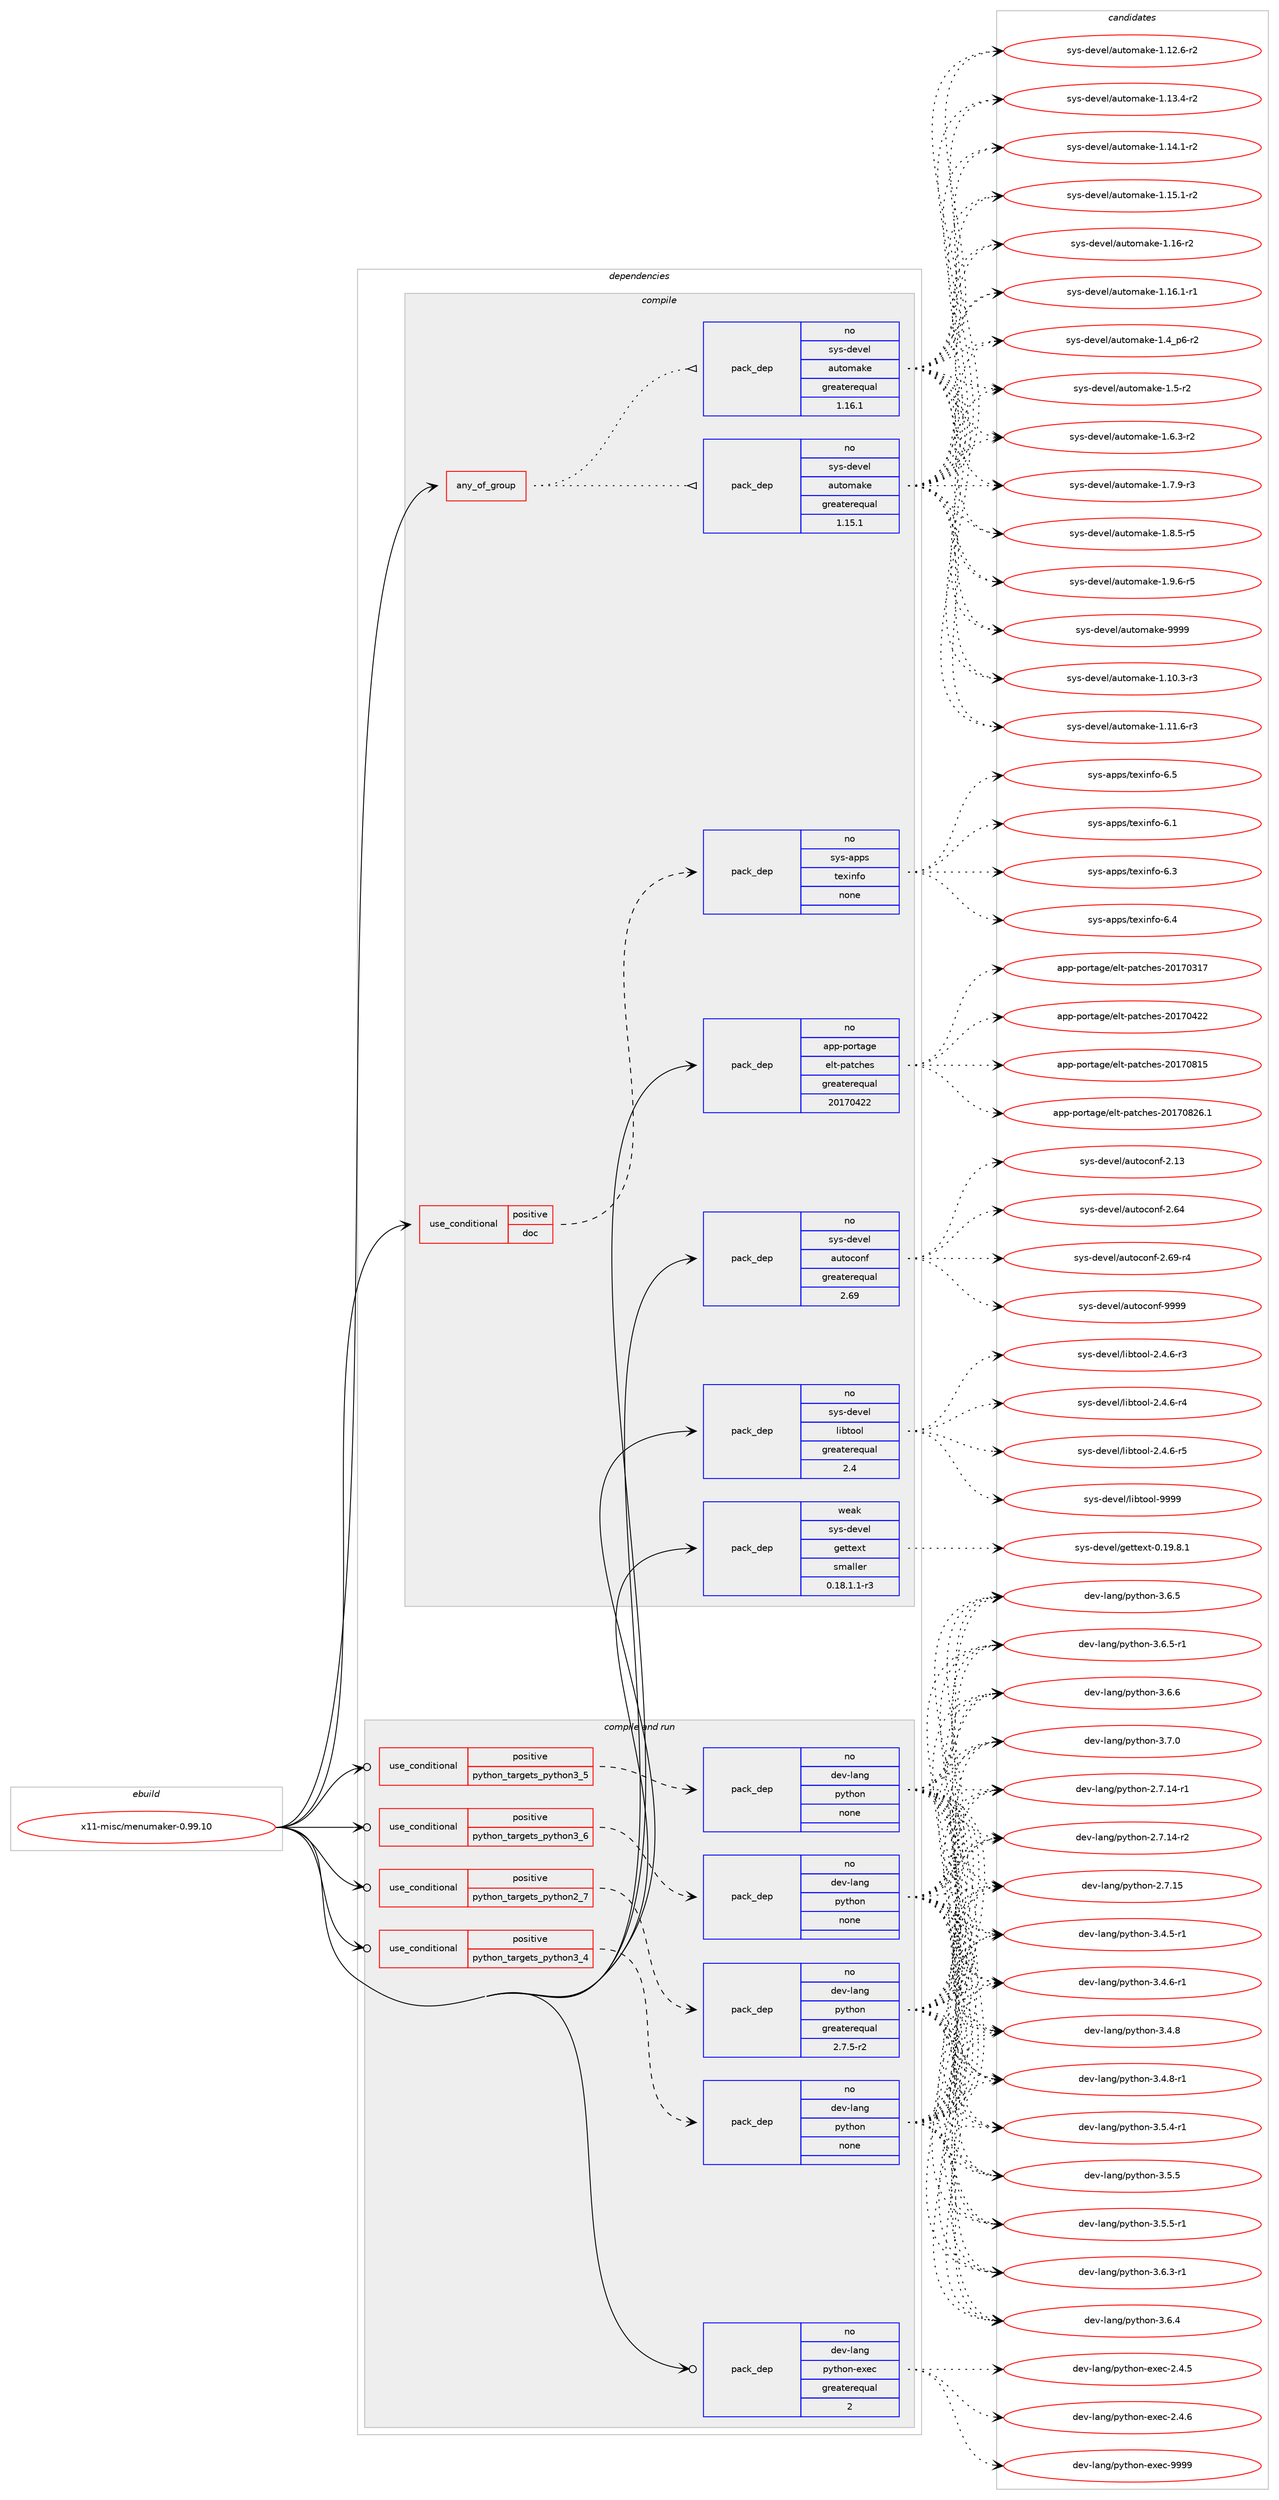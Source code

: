 digraph prolog {

# *************
# Graph options
# *************

newrank=true;
concentrate=true;
compound=true;
graph [rankdir=LR,fontname=Helvetica,fontsize=10,ranksep=1.5];#, ranksep=2.5, nodesep=0.2];
edge  [arrowhead=vee];
node  [fontname=Helvetica,fontsize=10];

# **********
# The ebuild
# **********

subgraph cluster_leftcol {
color=gray;
rank=same;
label=<<i>ebuild</i>>;
id [label="x11-misc/menumaker-0.99.10", color=red, width=4, href="../x11-misc/menumaker-0.99.10.svg"];
}

# ****************
# The dependencies
# ****************

subgraph cluster_midcol {
color=gray;
label=<<i>dependencies</i>>;
subgraph cluster_compile {
fillcolor="#eeeeee";
style=filled;
label=<<i>compile</i>>;
subgraph any142 {
dependency9779 [label=<<TABLE BORDER="0" CELLBORDER="1" CELLSPACING="0" CELLPADDING="4"><TR><TD CELLPADDING="10">any_of_group</TD></TR></TABLE>>, shape=none, color=red];subgraph pack7591 {
dependency9780 [label=<<TABLE BORDER="0" CELLBORDER="1" CELLSPACING="0" CELLPADDING="4" WIDTH="220"><TR><TD ROWSPAN="6" CELLPADDING="30">pack_dep</TD></TR><TR><TD WIDTH="110">no</TD></TR><TR><TD>sys-devel</TD></TR><TR><TD>automake</TD></TR><TR><TD>greaterequal</TD></TR><TR><TD>1.16.1</TD></TR></TABLE>>, shape=none, color=blue];
}
dependency9779:e -> dependency9780:w [weight=20,style="dotted",arrowhead="oinv"];
subgraph pack7592 {
dependency9781 [label=<<TABLE BORDER="0" CELLBORDER="1" CELLSPACING="0" CELLPADDING="4" WIDTH="220"><TR><TD ROWSPAN="6" CELLPADDING="30">pack_dep</TD></TR><TR><TD WIDTH="110">no</TD></TR><TR><TD>sys-devel</TD></TR><TR><TD>automake</TD></TR><TR><TD>greaterequal</TD></TR><TR><TD>1.15.1</TD></TR></TABLE>>, shape=none, color=blue];
}
dependency9779:e -> dependency9781:w [weight=20,style="dotted",arrowhead="oinv"];
}
id:e -> dependency9779:w [weight=20,style="solid",arrowhead="vee"];
subgraph cond2032 {
dependency9782 [label=<<TABLE BORDER="0" CELLBORDER="1" CELLSPACING="0" CELLPADDING="4"><TR><TD ROWSPAN="3" CELLPADDING="10">use_conditional</TD></TR><TR><TD>positive</TD></TR><TR><TD>doc</TD></TR></TABLE>>, shape=none, color=red];
subgraph pack7593 {
dependency9783 [label=<<TABLE BORDER="0" CELLBORDER="1" CELLSPACING="0" CELLPADDING="4" WIDTH="220"><TR><TD ROWSPAN="6" CELLPADDING="30">pack_dep</TD></TR><TR><TD WIDTH="110">no</TD></TR><TR><TD>sys-apps</TD></TR><TR><TD>texinfo</TD></TR><TR><TD>none</TD></TR><TR><TD></TD></TR></TABLE>>, shape=none, color=blue];
}
dependency9782:e -> dependency9783:w [weight=20,style="dashed",arrowhead="vee"];
}
id:e -> dependency9782:w [weight=20,style="solid",arrowhead="vee"];
subgraph pack7594 {
dependency9784 [label=<<TABLE BORDER="0" CELLBORDER="1" CELLSPACING="0" CELLPADDING="4" WIDTH="220"><TR><TD ROWSPAN="6" CELLPADDING="30">pack_dep</TD></TR><TR><TD WIDTH="110">no</TD></TR><TR><TD>app-portage</TD></TR><TR><TD>elt-patches</TD></TR><TR><TD>greaterequal</TD></TR><TR><TD>20170422</TD></TR></TABLE>>, shape=none, color=blue];
}
id:e -> dependency9784:w [weight=20,style="solid",arrowhead="vee"];
subgraph pack7595 {
dependency9785 [label=<<TABLE BORDER="0" CELLBORDER="1" CELLSPACING="0" CELLPADDING="4" WIDTH="220"><TR><TD ROWSPAN="6" CELLPADDING="30">pack_dep</TD></TR><TR><TD WIDTH="110">no</TD></TR><TR><TD>sys-devel</TD></TR><TR><TD>autoconf</TD></TR><TR><TD>greaterequal</TD></TR><TR><TD>2.69</TD></TR></TABLE>>, shape=none, color=blue];
}
id:e -> dependency9785:w [weight=20,style="solid",arrowhead="vee"];
subgraph pack7596 {
dependency9786 [label=<<TABLE BORDER="0" CELLBORDER="1" CELLSPACING="0" CELLPADDING="4" WIDTH="220"><TR><TD ROWSPAN="6" CELLPADDING="30">pack_dep</TD></TR><TR><TD WIDTH="110">no</TD></TR><TR><TD>sys-devel</TD></TR><TR><TD>libtool</TD></TR><TR><TD>greaterequal</TD></TR><TR><TD>2.4</TD></TR></TABLE>>, shape=none, color=blue];
}
id:e -> dependency9786:w [weight=20,style="solid",arrowhead="vee"];
subgraph pack7597 {
dependency9787 [label=<<TABLE BORDER="0" CELLBORDER="1" CELLSPACING="0" CELLPADDING="4" WIDTH="220"><TR><TD ROWSPAN="6" CELLPADDING="30">pack_dep</TD></TR><TR><TD WIDTH="110">weak</TD></TR><TR><TD>sys-devel</TD></TR><TR><TD>gettext</TD></TR><TR><TD>smaller</TD></TR><TR><TD>0.18.1.1-r3</TD></TR></TABLE>>, shape=none, color=blue];
}
id:e -> dependency9787:w [weight=20,style="solid",arrowhead="vee"];
}
subgraph cluster_compileandrun {
fillcolor="#eeeeee";
style=filled;
label=<<i>compile and run</i>>;
subgraph cond2033 {
dependency9788 [label=<<TABLE BORDER="0" CELLBORDER="1" CELLSPACING="0" CELLPADDING="4"><TR><TD ROWSPAN="3" CELLPADDING="10">use_conditional</TD></TR><TR><TD>positive</TD></TR><TR><TD>python_targets_python2_7</TD></TR></TABLE>>, shape=none, color=red];
subgraph pack7598 {
dependency9789 [label=<<TABLE BORDER="0" CELLBORDER="1" CELLSPACING="0" CELLPADDING="4" WIDTH="220"><TR><TD ROWSPAN="6" CELLPADDING="30">pack_dep</TD></TR><TR><TD WIDTH="110">no</TD></TR><TR><TD>dev-lang</TD></TR><TR><TD>python</TD></TR><TR><TD>greaterequal</TD></TR><TR><TD>2.7.5-r2</TD></TR></TABLE>>, shape=none, color=blue];
}
dependency9788:e -> dependency9789:w [weight=20,style="dashed",arrowhead="vee"];
}
id:e -> dependency9788:w [weight=20,style="solid",arrowhead="odotvee"];
subgraph cond2034 {
dependency9790 [label=<<TABLE BORDER="0" CELLBORDER="1" CELLSPACING="0" CELLPADDING="4"><TR><TD ROWSPAN="3" CELLPADDING="10">use_conditional</TD></TR><TR><TD>positive</TD></TR><TR><TD>python_targets_python3_4</TD></TR></TABLE>>, shape=none, color=red];
subgraph pack7599 {
dependency9791 [label=<<TABLE BORDER="0" CELLBORDER="1" CELLSPACING="0" CELLPADDING="4" WIDTH="220"><TR><TD ROWSPAN="6" CELLPADDING="30">pack_dep</TD></TR><TR><TD WIDTH="110">no</TD></TR><TR><TD>dev-lang</TD></TR><TR><TD>python</TD></TR><TR><TD>none</TD></TR><TR><TD></TD></TR></TABLE>>, shape=none, color=blue];
}
dependency9790:e -> dependency9791:w [weight=20,style="dashed",arrowhead="vee"];
}
id:e -> dependency9790:w [weight=20,style="solid",arrowhead="odotvee"];
subgraph cond2035 {
dependency9792 [label=<<TABLE BORDER="0" CELLBORDER="1" CELLSPACING="0" CELLPADDING="4"><TR><TD ROWSPAN="3" CELLPADDING="10">use_conditional</TD></TR><TR><TD>positive</TD></TR><TR><TD>python_targets_python3_5</TD></TR></TABLE>>, shape=none, color=red];
subgraph pack7600 {
dependency9793 [label=<<TABLE BORDER="0" CELLBORDER="1" CELLSPACING="0" CELLPADDING="4" WIDTH="220"><TR><TD ROWSPAN="6" CELLPADDING="30">pack_dep</TD></TR><TR><TD WIDTH="110">no</TD></TR><TR><TD>dev-lang</TD></TR><TR><TD>python</TD></TR><TR><TD>none</TD></TR><TR><TD></TD></TR></TABLE>>, shape=none, color=blue];
}
dependency9792:e -> dependency9793:w [weight=20,style="dashed",arrowhead="vee"];
}
id:e -> dependency9792:w [weight=20,style="solid",arrowhead="odotvee"];
subgraph cond2036 {
dependency9794 [label=<<TABLE BORDER="0" CELLBORDER="1" CELLSPACING="0" CELLPADDING="4"><TR><TD ROWSPAN="3" CELLPADDING="10">use_conditional</TD></TR><TR><TD>positive</TD></TR><TR><TD>python_targets_python3_6</TD></TR></TABLE>>, shape=none, color=red];
subgraph pack7601 {
dependency9795 [label=<<TABLE BORDER="0" CELLBORDER="1" CELLSPACING="0" CELLPADDING="4" WIDTH="220"><TR><TD ROWSPAN="6" CELLPADDING="30">pack_dep</TD></TR><TR><TD WIDTH="110">no</TD></TR><TR><TD>dev-lang</TD></TR><TR><TD>python</TD></TR><TR><TD>none</TD></TR><TR><TD></TD></TR></TABLE>>, shape=none, color=blue];
}
dependency9794:e -> dependency9795:w [weight=20,style="dashed",arrowhead="vee"];
}
id:e -> dependency9794:w [weight=20,style="solid",arrowhead="odotvee"];
subgraph pack7602 {
dependency9796 [label=<<TABLE BORDER="0" CELLBORDER="1" CELLSPACING="0" CELLPADDING="4" WIDTH="220"><TR><TD ROWSPAN="6" CELLPADDING="30">pack_dep</TD></TR><TR><TD WIDTH="110">no</TD></TR><TR><TD>dev-lang</TD></TR><TR><TD>python-exec</TD></TR><TR><TD>greaterequal</TD></TR><TR><TD>2</TD></TR></TABLE>>, shape=none, color=blue];
}
id:e -> dependency9796:w [weight=20,style="solid",arrowhead="odotvee"];
}
subgraph cluster_run {
fillcolor="#eeeeee";
style=filled;
label=<<i>run</i>>;
}
}

# **************
# The candidates
# **************

subgraph cluster_choices {
rank=same;
color=gray;
label=<<i>candidates</i>>;

subgraph choice7591 {
color=black;
nodesep=1;
choice11512111545100101118101108479711711611110997107101454946494846514511451 [label="sys-devel/automake-1.10.3-r3", color=red, width=4,href="../sys-devel/automake-1.10.3-r3.svg"];
choice11512111545100101118101108479711711611110997107101454946494946544511451 [label="sys-devel/automake-1.11.6-r3", color=red, width=4,href="../sys-devel/automake-1.11.6-r3.svg"];
choice11512111545100101118101108479711711611110997107101454946495046544511450 [label="sys-devel/automake-1.12.6-r2", color=red, width=4,href="../sys-devel/automake-1.12.6-r2.svg"];
choice11512111545100101118101108479711711611110997107101454946495146524511450 [label="sys-devel/automake-1.13.4-r2", color=red, width=4,href="../sys-devel/automake-1.13.4-r2.svg"];
choice11512111545100101118101108479711711611110997107101454946495246494511450 [label="sys-devel/automake-1.14.1-r2", color=red, width=4,href="../sys-devel/automake-1.14.1-r2.svg"];
choice11512111545100101118101108479711711611110997107101454946495346494511450 [label="sys-devel/automake-1.15.1-r2", color=red, width=4,href="../sys-devel/automake-1.15.1-r2.svg"];
choice1151211154510010111810110847971171161111099710710145494649544511450 [label="sys-devel/automake-1.16-r2", color=red, width=4,href="../sys-devel/automake-1.16-r2.svg"];
choice11512111545100101118101108479711711611110997107101454946495446494511449 [label="sys-devel/automake-1.16.1-r1", color=red, width=4,href="../sys-devel/automake-1.16.1-r1.svg"];
choice115121115451001011181011084797117116111109971071014549465295112544511450 [label="sys-devel/automake-1.4_p6-r2", color=red, width=4,href="../sys-devel/automake-1.4_p6-r2.svg"];
choice11512111545100101118101108479711711611110997107101454946534511450 [label="sys-devel/automake-1.5-r2", color=red, width=4,href="../sys-devel/automake-1.5-r2.svg"];
choice115121115451001011181011084797117116111109971071014549465446514511450 [label="sys-devel/automake-1.6.3-r2", color=red, width=4,href="../sys-devel/automake-1.6.3-r2.svg"];
choice115121115451001011181011084797117116111109971071014549465546574511451 [label="sys-devel/automake-1.7.9-r3", color=red, width=4,href="../sys-devel/automake-1.7.9-r3.svg"];
choice115121115451001011181011084797117116111109971071014549465646534511453 [label="sys-devel/automake-1.8.5-r5", color=red, width=4,href="../sys-devel/automake-1.8.5-r5.svg"];
choice115121115451001011181011084797117116111109971071014549465746544511453 [label="sys-devel/automake-1.9.6-r5", color=red, width=4,href="../sys-devel/automake-1.9.6-r5.svg"];
choice115121115451001011181011084797117116111109971071014557575757 [label="sys-devel/automake-9999", color=red, width=4,href="../sys-devel/automake-9999.svg"];
dependency9780:e -> choice11512111545100101118101108479711711611110997107101454946494846514511451:w [style=dotted,weight="100"];
dependency9780:e -> choice11512111545100101118101108479711711611110997107101454946494946544511451:w [style=dotted,weight="100"];
dependency9780:e -> choice11512111545100101118101108479711711611110997107101454946495046544511450:w [style=dotted,weight="100"];
dependency9780:e -> choice11512111545100101118101108479711711611110997107101454946495146524511450:w [style=dotted,weight="100"];
dependency9780:e -> choice11512111545100101118101108479711711611110997107101454946495246494511450:w [style=dotted,weight="100"];
dependency9780:e -> choice11512111545100101118101108479711711611110997107101454946495346494511450:w [style=dotted,weight="100"];
dependency9780:e -> choice1151211154510010111810110847971171161111099710710145494649544511450:w [style=dotted,weight="100"];
dependency9780:e -> choice11512111545100101118101108479711711611110997107101454946495446494511449:w [style=dotted,weight="100"];
dependency9780:e -> choice115121115451001011181011084797117116111109971071014549465295112544511450:w [style=dotted,weight="100"];
dependency9780:e -> choice11512111545100101118101108479711711611110997107101454946534511450:w [style=dotted,weight="100"];
dependency9780:e -> choice115121115451001011181011084797117116111109971071014549465446514511450:w [style=dotted,weight="100"];
dependency9780:e -> choice115121115451001011181011084797117116111109971071014549465546574511451:w [style=dotted,weight="100"];
dependency9780:e -> choice115121115451001011181011084797117116111109971071014549465646534511453:w [style=dotted,weight="100"];
dependency9780:e -> choice115121115451001011181011084797117116111109971071014549465746544511453:w [style=dotted,weight="100"];
dependency9780:e -> choice115121115451001011181011084797117116111109971071014557575757:w [style=dotted,weight="100"];
}
subgraph choice7592 {
color=black;
nodesep=1;
choice11512111545100101118101108479711711611110997107101454946494846514511451 [label="sys-devel/automake-1.10.3-r3", color=red, width=4,href="../sys-devel/automake-1.10.3-r3.svg"];
choice11512111545100101118101108479711711611110997107101454946494946544511451 [label="sys-devel/automake-1.11.6-r3", color=red, width=4,href="../sys-devel/automake-1.11.6-r3.svg"];
choice11512111545100101118101108479711711611110997107101454946495046544511450 [label="sys-devel/automake-1.12.6-r2", color=red, width=4,href="../sys-devel/automake-1.12.6-r2.svg"];
choice11512111545100101118101108479711711611110997107101454946495146524511450 [label="sys-devel/automake-1.13.4-r2", color=red, width=4,href="../sys-devel/automake-1.13.4-r2.svg"];
choice11512111545100101118101108479711711611110997107101454946495246494511450 [label="sys-devel/automake-1.14.1-r2", color=red, width=4,href="../sys-devel/automake-1.14.1-r2.svg"];
choice11512111545100101118101108479711711611110997107101454946495346494511450 [label="sys-devel/automake-1.15.1-r2", color=red, width=4,href="../sys-devel/automake-1.15.1-r2.svg"];
choice1151211154510010111810110847971171161111099710710145494649544511450 [label="sys-devel/automake-1.16-r2", color=red, width=4,href="../sys-devel/automake-1.16-r2.svg"];
choice11512111545100101118101108479711711611110997107101454946495446494511449 [label="sys-devel/automake-1.16.1-r1", color=red, width=4,href="../sys-devel/automake-1.16.1-r1.svg"];
choice115121115451001011181011084797117116111109971071014549465295112544511450 [label="sys-devel/automake-1.4_p6-r2", color=red, width=4,href="../sys-devel/automake-1.4_p6-r2.svg"];
choice11512111545100101118101108479711711611110997107101454946534511450 [label="sys-devel/automake-1.5-r2", color=red, width=4,href="../sys-devel/automake-1.5-r2.svg"];
choice115121115451001011181011084797117116111109971071014549465446514511450 [label="sys-devel/automake-1.6.3-r2", color=red, width=4,href="../sys-devel/automake-1.6.3-r2.svg"];
choice115121115451001011181011084797117116111109971071014549465546574511451 [label="sys-devel/automake-1.7.9-r3", color=red, width=4,href="../sys-devel/automake-1.7.9-r3.svg"];
choice115121115451001011181011084797117116111109971071014549465646534511453 [label="sys-devel/automake-1.8.5-r5", color=red, width=4,href="../sys-devel/automake-1.8.5-r5.svg"];
choice115121115451001011181011084797117116111109971071014549465746544511453 [label="sys-devel/automake-1.9.6-r5", color=red, width=4,href="../sys-devel/automake-1.9.6-r5.svg"];
choice115121115451001011181011084797117116111109971071014557575757 [label="sys-devel/automake-9999", color=red, width=4,href="../sys-devel/automake-9999.svg"];
dependency9781:e -> choice11512111545100101118101108479711711611110997107101454946494846514511451:w [style=dotted,weight="100"];
dependency9781:e -> choice11512111545100101118101108479711711611110997107101454946494946544511451:w [style=dotted,weight="100"];
dependency9781:e -> choice11512111545100101118101108479711711611110997107101454946495046544511450:w [style=dotted,weight="100"];
dependency9781:e -> choice11512111545100101118101108479711711611110997107101454946495146524511450:w [style=dotted,weight="100"];
dependency9781:e -> choice11512111545100101118101108479711711611110997107101454946495246494511450:w [style=dotted,weight="100"];
dependency9781:e -> choice11512111545100101118101108479711711611110997107101454946495346494511450:w [style=dotted,weight="100"];
dependency9781:e -> choice1151211154510010111810110847971171161111099710710145494649544511450:w [style=dotted,weight="100"];
dependency9781:e -> choice11512111545100101118101108479711711611110997107101454946495446494511449:w [style=dotted,weight="100"];
dependency9781:e -> choice115121115451001011181011084797117116111109971071014549465295112544511450:w [style=dotted,weight="100"];
dependency9781:e -> choice11512111545100101118101108479711711611110997107101454946534511450:w [style=dotted,weight="100"];
dependency9781:e -> choice115121115451001011181011084797117116111109971071014549465446514511450:w [style=dotted,weight="100"];
dependency9781:e -> choice115121115451001011181011084797117116111109971071014549465546574511451:w [style=dotted,weight="100"];
dependency9781:e -> choice115121115451001011181011084797117116111109971071014549465646534511453:w [style=dotted,weight="100"];
dependency9781:e -> choice115121115451001011181011084797117116111109971071014549465746544511453:w [style=dotted,weight="100"];
dependency9781:e -> choice115121115451001011181011084797117116111109971071014557575757:w [style=dotted,weight="100"];
}
subgraph choice7593 {
color=black;
nodesep=1;
choice11512111545971121121154711610112010511010211145544649 [label="sys-apps/texinfo-6.1", color=red, width=4,href="../sys-apps/texinfo-6.1.svg"];
choice11512111545971121121154711610112010511010211145544651 [label="sys-apps/texinfo-6.3", color=red, width=4,href="../sys-apps/texinfo-6.3.svg"];
choice11512111545971121121154711610112010511010211145544652 [label="sys-apps/texinfo-6.4", color=red, width=4,href="../sys-apps/texinfo-6.4.svg"];
choice11512111545971121121154711610112010511010211145544653 [label="sys-apps/texinfo-6.5", color=red, width=4,href="../sys-apps/texinfo-6.5.svg"];
dependency9783:e -> choice11512111545971121121154711610112010511010211145544649:w [style=dotted,weight="100"];
dependency9783:e -> choice11512111545971121121154711610112010511010211145544651:w [style=dotted,weight="100"];
dependency9783:e -> choice11512111545971121121154711610112010511010211145544652:w [style=dotted,weight="100"];
dependency9783:e -> choice11512111545971121121154711610112010511010211145544653:w [style=dotted,weight="100"];
}
subgraph choice7594 {
color=black;
nodesep=1;
choice97112112451121111141169710310147101108116451129711699104101115455048495548514955 [label="app-portage/elt-patches-20170317", color=red, width=4,href="../app-portage/elt-patches-20170317.svg"];
choice97112112451121111141169710310147101108116451129711699104101115455048495548525050 [label="app-portage/elt-patches-20170422", color=red, width=4,href="../app-portage/elt-patches-20170422.svg"];
choice97112112451121111141169710310147101108116451129711699104101115455048495548564953 [label="app-portage/elt-patches-20170815", color=red, width=4,href="../app-portage/elt-patches-20170815.svg"];
choice971121124511211111411697103101471011081164511297116991041011154550484955485650544649 [label="app-portage/elt-patches-20170826.1", color=red, width=4,href="../app-portage/elt-patches-20170826.1.svg"];
dependency9784:e -> choice97112112451121111141169710310147101108116451129711699104101115455048495548514955:w [style=dotted,weight="100"];
dependency9784:e -> choice97112112451121111141169710310147101108116451129711699104101115455048495548525050:w [style=dotted,weight="100"];
dependency9784:e -> choice97112112451121111141169710310147101108116451129711699104101115455048495548564953:w [style=dotted,weight="100"];
dependency9784:e -> choice971121124511211111411697103101471011081164511297116991041011154550484955485650544649:w [style=dotted,weight="100"];
}
subgraph choice7595 {
color=black;
nodesep=1;
choice115121115451001011181011084797117116111991111101024550464951 [label="sys-devel/autoconf-2.13", color=red, width=4,href="../sys-devel/autoconf-2.13.svg"];
choice115121115451001011181011084797117116111991111101024550465452 [label="sys-devel/autoconf-2.64", color=red, width=4,href="../sys-devel/autoconf-2.64.svg"];
choice1151211154510010111810110847971171161119911111010245504654574511452 [label="sys-devel/autoconf-2.69-r4", color=red, width=4,href="../sys-devel/autoconf-2.69-r4.svg"];
choice115121115451001011181011084797117116111991111101024557575757 [label="sys-devel/autoconf-9999", color=red, width=4,href="../sys-devel/autoconf-9999.svg"];
dependency9785:e -> choice115121115451001011181011084797117116111991111101024550464951:w [style=dotted,weight="100"];
dependency9785:e -> choice115121115451001011181011084797117116111991111101024550465452:w [style=dotted,weight="100"];
dependency9785:e -> choice1151211154510010111810110847971171161119911111010245504654574511452:w [style=dotted,weight="100"];
dependency9785:e -> choice115121115451001011181011084797117116111991111101024557575757:w [style=dotted,weight="100"];
}
subgraph choice7596 {
color=black;
nodesep=1;
choice1151211154510010111810110847108105981161111111084550465246544511451 [label="sys-devel/libtool-2.4.6-r3", color=red, width=4,href="../sys-devel/libtool-2.4.6-r3.svg"];
choice1151211154510010111810110847108105981161111111084550465246544511452 [label="sys-devel/libtool-2.4.6-r4", color=red, width=4,href="../sys-devel/libtool-2.4.6-r4.svg"];
choice1151211154510010111810110847108105981161111111084550465246544511453 [label="sys-devel/libtool-2.4.6-r5", color=red, width=4,href="../sys-devel/libtool-2.4.6-r5.svg"];
choice1151211154510010111810110847108105981161111111084557575757 [label="sys-devel/libtool-9999", color=red, width=4,href="../sys-devel/libtool-9999.svg"];
dependency9786:e -> choice1151211154510010111810110847108105981161111111084550465246544511451:w [style=dotted,weight="100"];
dependency9786:e -> choice1151211154510010111810110847108105981161111111084550465246544511452:w [style=dotted,weight="100"];
dependency9786:e -> choice1151211154510010111810110847108105981161111111084550465246544511453:w [style=dotted,weight="100"];
dependency9786:e -> choice1151211154510010111810110847108105981161111111084557575757:w [style=dotted,weight="100"];
}
subgraph choice7597 {
color=black;
nodesep=1;
choice1151211154510010111810110847103101116116101120116454846495746564649 [label="sys-devel/gettext-0.19.8.1", color=red, width=4,href="../sys-devel/gettext-0.19.8.1.svg"];
dependency9787:e -> choice1151211154510010111810110847103101116116101120116454846495746564649:w [style=dotted,weight="100"];
}
subgraph choice7598 {
color=black;
nodesep=1;
choice100101118451089711010347112121116104111110455046554649524511449 [label="dev-lang/python-2.7.14-r1", color=red, width=4,href="../dev-lang/python-2.7.14-r1.svg"];
choice100101118451089711010347112121116104111110455046554649524511450 [label="dev-lang/python-2.7.14-r2", color=red, width=4,href="../dev-lang/python-2.7.14-r2.svg"];
choice10010111845108971101034711212111610411111045504655464953 [label="dev-lang/python-2.7.15", color=red, width=4,href="../dev-lang/python-2.7.15.svg"];
choice1001011184510897110103471121211161041111104551465246534511449 [label="dev-lang/python-3.4.5-r1", color=red, width=4,href="../dev-lang/python-3.4.5-r1.svg"];
choice1001011184510897110103471121211161041111104551465246544511449 [label="dev-lang/python-3.4.6-r1", color=red, width=4,href="../dev-lang/python-3.4.6-r1.svg"];
choice100101118451089711010347112121116104111110455146524656 [label="dev-lang/python-3.4.8", color=red, width=4,href="../dev-lang/python-3.4.8.svg"];
choice1001011184510897110103471121211161041111104551465246564511449 [label="dev-lang/python-3.4.8-r1", color=red, width=4,href="../dev-lang/python-3.4.8-r1.svg"];
choice1001011184510897110103471121211161041111104551465346524511449 [label="dev-lang/python-3.5.4-r1", color=red, width=4,href="../dev-lang/python-3.5.4-r1.svg"];
choice100101118451089711010347112121116104111110455146534653 [label="dev-lang/python-3.5.5", color=red, width=4,href="../dev-lang/python-3.5.5.svg"];
choice1001011184510897110103471121211161041111104551465346534511449 [label="dev-lang/python-3.5.5-r1", color=red, width=4,href="../dev-lang/python-3.5.5-r1.svg"];
choice1001011184510897110103471121211161041111104551465446514511449 [label="dev-lang/python-3.6.3-r1", color=red, width=4,href="../dev-lang/python-3.6.3-r1.svg"];
choice100101118451089711010347112121116104111110455146544652 [label="dev-lang/python-3.6.4", color=red, width=4,href="../dev-lang/python-3.6.4.svg"];
choice100101118451089711010347112121116104111110455146544653 [label="dev-lang/python-3.6.5", color=red, width=4,href="../dev-lang/python-3.6.5.svg"];
choice1001011184510897110103471121211161041111104551465446534511449 [label="dev-lang/python-3.6.5-r1", color=red, width=4,href="../dev-lang/python-3.6.5-r1.svg"];
choice100101118451089711010347112121116104111110455146544654 [label="dev-lang/python-3.6.6", color=red, width=4,href="../dev-lang/python-3.6.6.svg"];
choice100101118451089711010347112121116104111110455146554648 [label="dev-lang/python-3.7.0", color=red, width=4,href="../dev-lang/python-3.7.0.svg"];
dependency9789:e -> choice100101118451089711010347112121116104111110455046554649524511449:w [style=dotted,weight="100"];
dependency9789:e -> choice100101118451089711010347112121116104111110455046554649524511450:w [style=dotted,weight="100"];
dependency9789:e -> choice10010111845108971101034711212111610411111045504655464953:w [style=dotted,weight="100"];
dependency9789:e -> choice1001011184510897110103471121211161041111104551465246534511449:w [style=dotted,weight="100"];
dependency9789:e -> choice1001011184510897110103471121211161041111104551465246544511449:w [style=dotted,weight="100"];
dependency9789:e -> choice100101118451089711010347112121116104111110455146524656:w [style=dotted,weight="100"];
dependency9789:e -> choice1001011184510897110103471121211161041111104551465246564511449:w [style=dotted,weight="100"];
dependency9789:e -> choice1001011184510897110103471121211161041111104551465346524511449:w [style=dotted,weight="100"];
dependency9789:e -> choice100101118451089711010347112121116104111110455146534653:w [style=dotted,weight="100"];
dependency9789:e -> choice1001011184510897110103471121211161041111104551465346534511449:w [style=dotted,weight="100"];
dependency9789:e -> choice1001011184510897110103471121211161041111104551465446514511449:w [style=dotted,weight="100"];
dependency9789:e -> choice100101118451089711010347112121116104111110455146544652:w [style=dotted,weight="100"];
dependency9789:e -> choice100101118451089711010347112121116104111110455146544653:w [style=dotted,weight="100"];
dependency9789:e -> choice1001011184510897110103471121211161041111104551465446534511449:w [style=dotted,weight="100"];
dependency9789:e -> choice100101118451089711010347112121116104111110455146544654:w [style=dotted,weight="100"];
dependency9789:e -> choice100101118451089711010347112121116104111110455146554648:w [style=dotted,weight="100"];
}
subgraph choice7599 {
color=black;
nodesep=1;
choice100101118451089711010347112121116104111110455046554649524511449 [label="dev-lang/python-2.7.14-r1", color=red, width=4,href="../dev-lang/python-2.7.14-r1.svg"];
choice100101118451089711010347112121116104111110455046554649524511450 [label="dev-lang/python-2.7.14-r2", color=red, width=4,href="../dev-lang/python-2.7.14-r2.svg"];
choice10010111845108971101034711212111610411111045504655464953 [label="dev-lang/python-2.7.15", color=red, width=4,href="../dev-lang/python-2.7.15.svg"];
choice1001011184510897110103471121211161041111104551465246534511449 [label="dev-lang/python-3.4.5-r1", color=red, width=4,href="../dev-lang/python-3.4.5-r1.svg"];
choice1001011184510897110103471121211161041111104551465246544511449 [label="dev-lang/python-3.4.6-r1", color=red, width=4,href="../dev-lang/python-3.4.6-r1.svg"];
choice100101118451089711010347112121116104111110455146524656 [label="dev-lang/python-3.4.8", color=red, width=4,href="../dev-lang/python-3.4.8.svg"];
choice1001011184510897110103471121211161041111104551465246564511449 [label="dev-lang/python-3.4.8-r1", color=red, width=4,href="../dev-lang/python-3.4.8-r1.svg"];
choice1001011184510897110103471121211161041111104551465346524511449 [label="dev-lang/python-3.5.4-r1", color=red, width=4,href="../dev-lang/python-3.5.4-r1.svg"];
choice100101118451089711010347112121116104111110455146534653 [label="dev-lang/python-3.5.5", color=red, width=4,href="../dev-lang/python-3.5.5.svg"];
choice1001011184510897110103471121211161041111104551465346534511449 [label="dev-lang/python-3.5.5-r1", color=red, width=4,href="../dev-lang/python-3.5.5-r1.svg"];
choice1001011184510897110103471121211161041111104551465446514511449 [label="dev-lang/python-3.6.3-r1", color=red, width=4,href="../dev-lang/python-3.6.3-r1.svg"];
choice100101118451089711010347112121116104111110455146544652 [label="dev-lang/python-3.6.4", color=red, width=4,href="../dev-lang/python-3.6.4.svg"];
choice100101118451089711010347112121116104111110455146544653 [label="dev-lang/python-3.6.5", color=red, width=4,href="../dev-lang/python-3.6.5.svg"];
choice1001011184510897110103471121211161041111104551465446534511449 [label="dev-lang/python-3.6.5-r1", color=red, width=4,href="../dev-lang/python-3.6.5-r1.svg"];
choice100101118451089711010347112121116104111110455146544654 [label="dev-lang/python-3.6.6", color=red, width=4,href="../dev-lang/python-3.6.6.svg"];
choice100101118451089711010347112121116104111110455146554648 [label="dev-lang/python-3.7.0", color=red, width=4,href="../dev-lang/python-3.7.0.svg"];
dependency9791:e -> choice100101118451089711010347112121116104111110455046554649524511449:w [style=dotted,weight="100"];
dependency9791:e -> choice100101118451089711010347112121116104111110455046554649524511450:w [style=dotted,weight="100"];
dependency9791:e -> choice10010111845108971101034711212111610411111045504655464953:w [style=dotted,weight="100"];
dependency9791:e -> choice1001011184510897110103471121211161041111104551465246534511449:w [style=dotted,weight="100"];
dependency9791:e -> choice1001011184510897110103471121211161041111104551465246544511449:w [style=dotted,weight="100"];
dependency9791:e -> choice100101118451089711010347112121116104111110455146524656:w [style=dotted,weight="100"];
dependency9791:e -> choice1001011184510897110103471121211161041111104551465246564511449:w [style=dotted,weight="100"];
dependency9791:e -> choice1001011184510897110103471121211161041111104551465346524511449:w [style=dotted,weight="100"];
dependency9791:e -> choice100101118451089711010347112121116104111110455146534653:w [style=dotted,weight="100"];
dependency9791:e -> choice1001011184510897110103471121211161041111104551465346534511449:w [style=dotted,weight="100"];
dependency9791:e -> choice1001011184510897110103471121211161041111104551465446514511449:w [style=dotted,weight="100"];
dependency9791:e -> choice100101118451089711010347112121116104111110455146544652:w [style=dotted,weight="100"];
dependency9791:e -> choice100101118451089711010347112121116104111110455146544653:w [style=dotted,weight="100"];
dependency9791:e -> choice1001011184510897110103471121211161041111104551465446534511449:w [style=dotted,weight="100"];
dependency9791:e -> choice100101118451089711010347112121116104111110455146544654:w [style=dotted,weight="100"];
dependency9791:e -> choice100101118451089711010347112121116104111110455146554648:w [style=dotted,weight="100"];
}
subgraph choice7600 {
color=black;
nodesep=1;
choice100101118451089711010347112121116104111110455046554649524511449 [label="dev-lang/python-2.7.14-r1", color=red, width=4,href="../dev-lang/python-2.7.14-r1.svg"];
choice100101118451089711010347112121116104111110455046554649524511450 [label="dev-lang/python-2.7.14-r2", color=red, width=4,href="../dev-lang/python-2.7.14-r2.svg"];
choice10010111845108971101034711212111610411111045504655464953 [label="dev-lang/python-2.7.15", color=red, width=4,href="../dev-lang/python-2.7.15.svg"];
choice1001011184510897110103471121211161041111104551465246534511449 [label="dev-lang/python-3.4.5-r1", color=red, width=4,href="../dev-lang/python-3.4.5-r1.svg"];
choice1001011184510897110103471121211161041111104551465246544511449 [label="dev-lang/python-3.4.6-r1", color=red, width=4,href="../dev-lang/python-3.4.6-r1.svg"];
choice100101118451089711010347112121116104111110455146524656 [label="dev-lang/python-3.4.8", color=red, width=4,href="../dev-lang/python-3.4.8.svg"];
choice1001011184510897110103471121211161041111104551465246564511449 [label="dev-lang/python-3.4.8-r1", color=red, width=4,href="../dev-lang/python-3.4.8-r1.svg"];
choice1001011184510897110103471121211161041111104551465346524511449 [label="dev-lang/python-3.5.4-r1", color=red, width=4,href="../dev-lang/python-3.5.4-r1.svg"];
choice100101118451089711010347112121116104111110455146534653 [label="dev-lang/python-3.5.5", color=red, width=4,href="../dev-lang/python-3.5.5.svg"];
choice1001011184510897110103471121211161041111104551465346534511449 [label="dev-lang/python-3.5.5-r1", color=red, width=4,href="../dev-lang/python-3.5.5-r1.svg"];
choice1001011184510897110103471121211161041111104551465446514511449 [label="dev-lang/python-3.6.3-r1", color=red, width=4,href="../dev-lang/python-3.6.3-r1.svg"];
choice100101118451089711010347112121116104111110455146544652 [label="dev-lang/python-3.6.4", color=red, width=4,href="../dev-lang/python-3.6.4.svg"];
choice100101118451089711010347112121116104111110455146544653 [label="dev-lang/python-3.6.5", color=red, width=4,href="../dev-lang/python-3.6.5.svg"];
choice1001011184510897110103471121211161041111104551465446534511449 [label="dev-lang/python-3.6.5-r1", color=red, width=4,href="../dev-lang/python-3.6.5-r1.svg"];
choice100101118451089711010347112121116104111110455146544654 [label="dev-lang/python-3.6.6", color=red, width=4,href="../dev-lang/python-3.6.6.svg"];
choice100101118451089711010347112121116104111110455146554648 [label="dev-lang/python-3.7.0", color=red, width=4,href="../dev-lang/python-3.7.0.svg"];
dependency9793:e -> choice100101118451089711010347112121116104111110455046554649524511449:w [style=dotted,weight="100"];
dependency9793:e -> choice100101118451089711010347112121116104111110455046554649524511450:w [style=dotted,weight="100"];
dependency9793:e -> choice10010111845108971101034711212111610411111045504655464953:w [style=dotted,weight="100"];
dependency9793:e -> choice1001011184510897110103471121211161041111104551465246534511449:w [style=dotted,weight="100"];
dependency9793:e -> choice1001011184510897110103471121211161041111104551465246544511449:w [style=dotted,weight="100"];
dependency9793:e -> choice100101118451089711010347112121116104111110455146524656:w [style=dotted,weight="100"];
dependency9793:e -> choice1001011184510897110103471121211161041111104551465246564511449:w [style=dotted,weight="100"];
dependency9793:e -> choice1001011184510897110103471121211161041111104551465346524511449:w [style=dotted,weight="100"];
dependency9793:e -> choice100101118451089711010347112121116104111110455146534653:w [style=dotted,weight="100"];
dependency9793:e -> choice1001011184510897110103471121211161041111104551465346534511449:w [style=dotted,weight="100"];
dependency9793:e -> choice1001011184510897110103471121211161041111104551465446514511449:w [style=dotted,weight="100"];
dependency9793:e -> choice100101118451089711010347112121116104111110455146544652:w [style=dotted,weight="100"];
dependency9793:e -> choice100101118451089711010347112121116104111110455146544653:w [style=dotted,weight="100"];
dependency9793:e -> choice1001011184510897110103471121211161041111104551465446534511449:w [style=dotted,weight="100"];
dependency9793:e -> choice100101118451089711010347112121116104111110455146544654:w [style=dotted,weight="100"];
dependency9793:e -> choice100101118451089711010347112121116104111110455146554648:w [style=dotted,weight="100"];
}
subgraph choice7601 {
color=black;
nodesep=1;
choice100101118451089711010347112121116104111110455046554649524511449 [label="dev-lang/python-2.7.14-r1", color=red, width=4,href="../dev-lang/python-2.7.14-r1.svg"];
choice100101118451089711010347112121116104111110455046554649524511450 [label="dev-lang/python-2.7.14-r2", color=red, width=4,href="../dev-lang/python-2.7.14-r2.svg"];
choice10010111845108971101034711212111610411111045504655464953 [label="dev-lang/python-2.7.15", color=red, width=4,href="../dev-lang/python-2.7.15.svg"];
choice1001011184510897110103471121211161041111104551465246534511449 [label="dev-lang/python-3.4.5-r1", color=red, width=4,href="../dev-lang/python-3.4.5-r1.svg"];
choice1001011184510897110103471121211161041111104551465246544511449 [label="dev-lang/python-3.4.6-r1", color=red, width=4,href="../dev-lang/python-3.4.6-r1.svg"];
choice100101118451089711010347112121116104111110455146524656 [label="dev-lang/python-3.4.8", color=red, width=4,href="../dev-lang/python-3.4.8.svg"];
choice1001011184510897110103471121211161041111104551465246564511449 [label="dev-lang/python-3.4.8-r1", color=red, width=4,href="../dev-lang/python-3.4.8-r1.svg"];
choice1001011184510897110103471121211161041111104551465346524511449 [label="dev-lang/python-3.5.4-r1", color=red, width=4,href="../dev-lang/python-3.5.4-r1.svg"];
choice100101118451089711010347112121116104111110455146534653 [label="dev-lang/python-3.5.5", color=red, width=4,href="../dev-lang/python-3.5.5.svg"];
choice1001011184510897110103471121211161041111104551465346534511449 [label="dev-lang/python-3.5.5-r1", color=red, width=4,href="../dev-lang/python-3.5.5-r1.svg"];
choice1001011184510897110103471121211161041111104551465446514511449 [label="dev-lang/python-3.6.3-r1", color=red, width=4,href="../dev-lang/python-3.6.3-r1.svg"];
choice100101118451089711010347112121116104111110455146544652 [label="dev-lang/python-3.6.4", color=red, width=4,href="../dev-lang/python-3.6.4.svg"];
choice100101118451089711010347112121116104111110455146544653 [label="dev-lang/python-3.6.5", color=red, width=4,href="../dev-lang/python-3.6.5.svg"];
choice1001011184510897110103471121211161041111104551465446534511449 [label="dev-lang/python-3.6.5-r1", color=red, width=4,href="../dev-lang/python-3.6.5-r1.svg"];
choice100101118451089711010347112121116104111110455146544654 [label="dev-lang/python-3.6.6", color=red, width=4,href="../dev-lang/python-3.6.6.svg"];
choice100101118451089711010347112121116104111110455146554648 [label="dev-lang/python-3.7.0", color=red, width=4,href="../dev-lang/python-3.7.0.svg"];
dependency9795:e -> choice100101118451089711010347112121116104111110455046554649524511449:w [style=dotted,weight="100"];
dependency9795:e -> choice100101118451089711010347112121116104111110455046554649524511450:w [style=dotted,weight="100"];
dependency9795:e -> choice10010111845108971101034711212111610411111045504655464953:w [style=dotted,weight="100"];
dependency9795:e -> choice1001011184510897110103471121211161041111104551465246534511449:w [style=dotted,weight="100"];
dependency9795:e -> choice1001011184510897110103471121211161041111104551465246544511449:w [style=dotted,weight="100"];
dependency9795:e -> choice100101118451089711010347112121116104111110455146524656:w [style=dotted,weight="100"];
dependency9795:e -> choice1001011184510897110103471121211161041111104551465246564511449:w [style=dotted,weight="100"];
dependency9795:e -> choice1001011184510897110103471121211161041111104551465346524511449:w [style=dotted,weight="100"];
dependency9795:e -> choice100101118451089711010347112121116104111110455146534653:w [style=dotted,weight="100"];
dependency9795:e -> choice1001011184510897110103471121211161041111104551465346534511449:w [style=dotted,weight="100"];
dependency9795:e -> choice1001011184510897110103471121211161041111104551465446514511449:w [style=dotted,weight="100"];
dependency9795:e -> choice100101118451089711010347112121116104111110455146544652:w [style=dotted,weight="100"];
dependency9795:e -> choice100101118451089711010347112121116104111110455146544653:w [style=dotted,weight="100"];
dependency9795:e -> choice1001011184510897110103471121211161041111104551465446534511449:w [style=dotted,weight="100"];
dependency9795:e -> choice100101118451089711010347112121116104111110455146544654:w [style=dotted,weight="100"];
dependency9795:e -> choice100101118451089711010347112121116104111110455146554648:w [style=dotted,weight="100"];
}
subgraph choice7602 {
color=black;
nodesep=1;
choice1001011184510897110103471121211161041111104510112010199455046524653 [label="dev-lang/python-exec-2.4.5", color=red, width=4,href="../dev-lang/python-exec-2.4.5.svg"];
choice1001011184510897110103471121211161041111104510112010199455046524654 [label="dev-lang/python-exec-2.4.6", color=red, width=4,href="../dev-lang/python-exec-2.4.6.svg"];
choice10010111845108971101034711212111610411111045101120101994557575757 [label="dev-lang/python-exec-9999", color=red, width=4,href="../dev-lang/python-exec-9999.svg"];
dependency9796:e -> choice1001011184510897110103471121211161041111104510112010199455046524653:w [style=dotted,weight="100"];
dependency9796:e -> choice1001011184510897110103471121211161041111104510112010199455046524654:w [style=dotted,weight="100"];
dependency9796:e -> choice10010111845108971101034711212111610411111045101120101994557575757:w [style=dotted,weight="100"];
}
}

}
